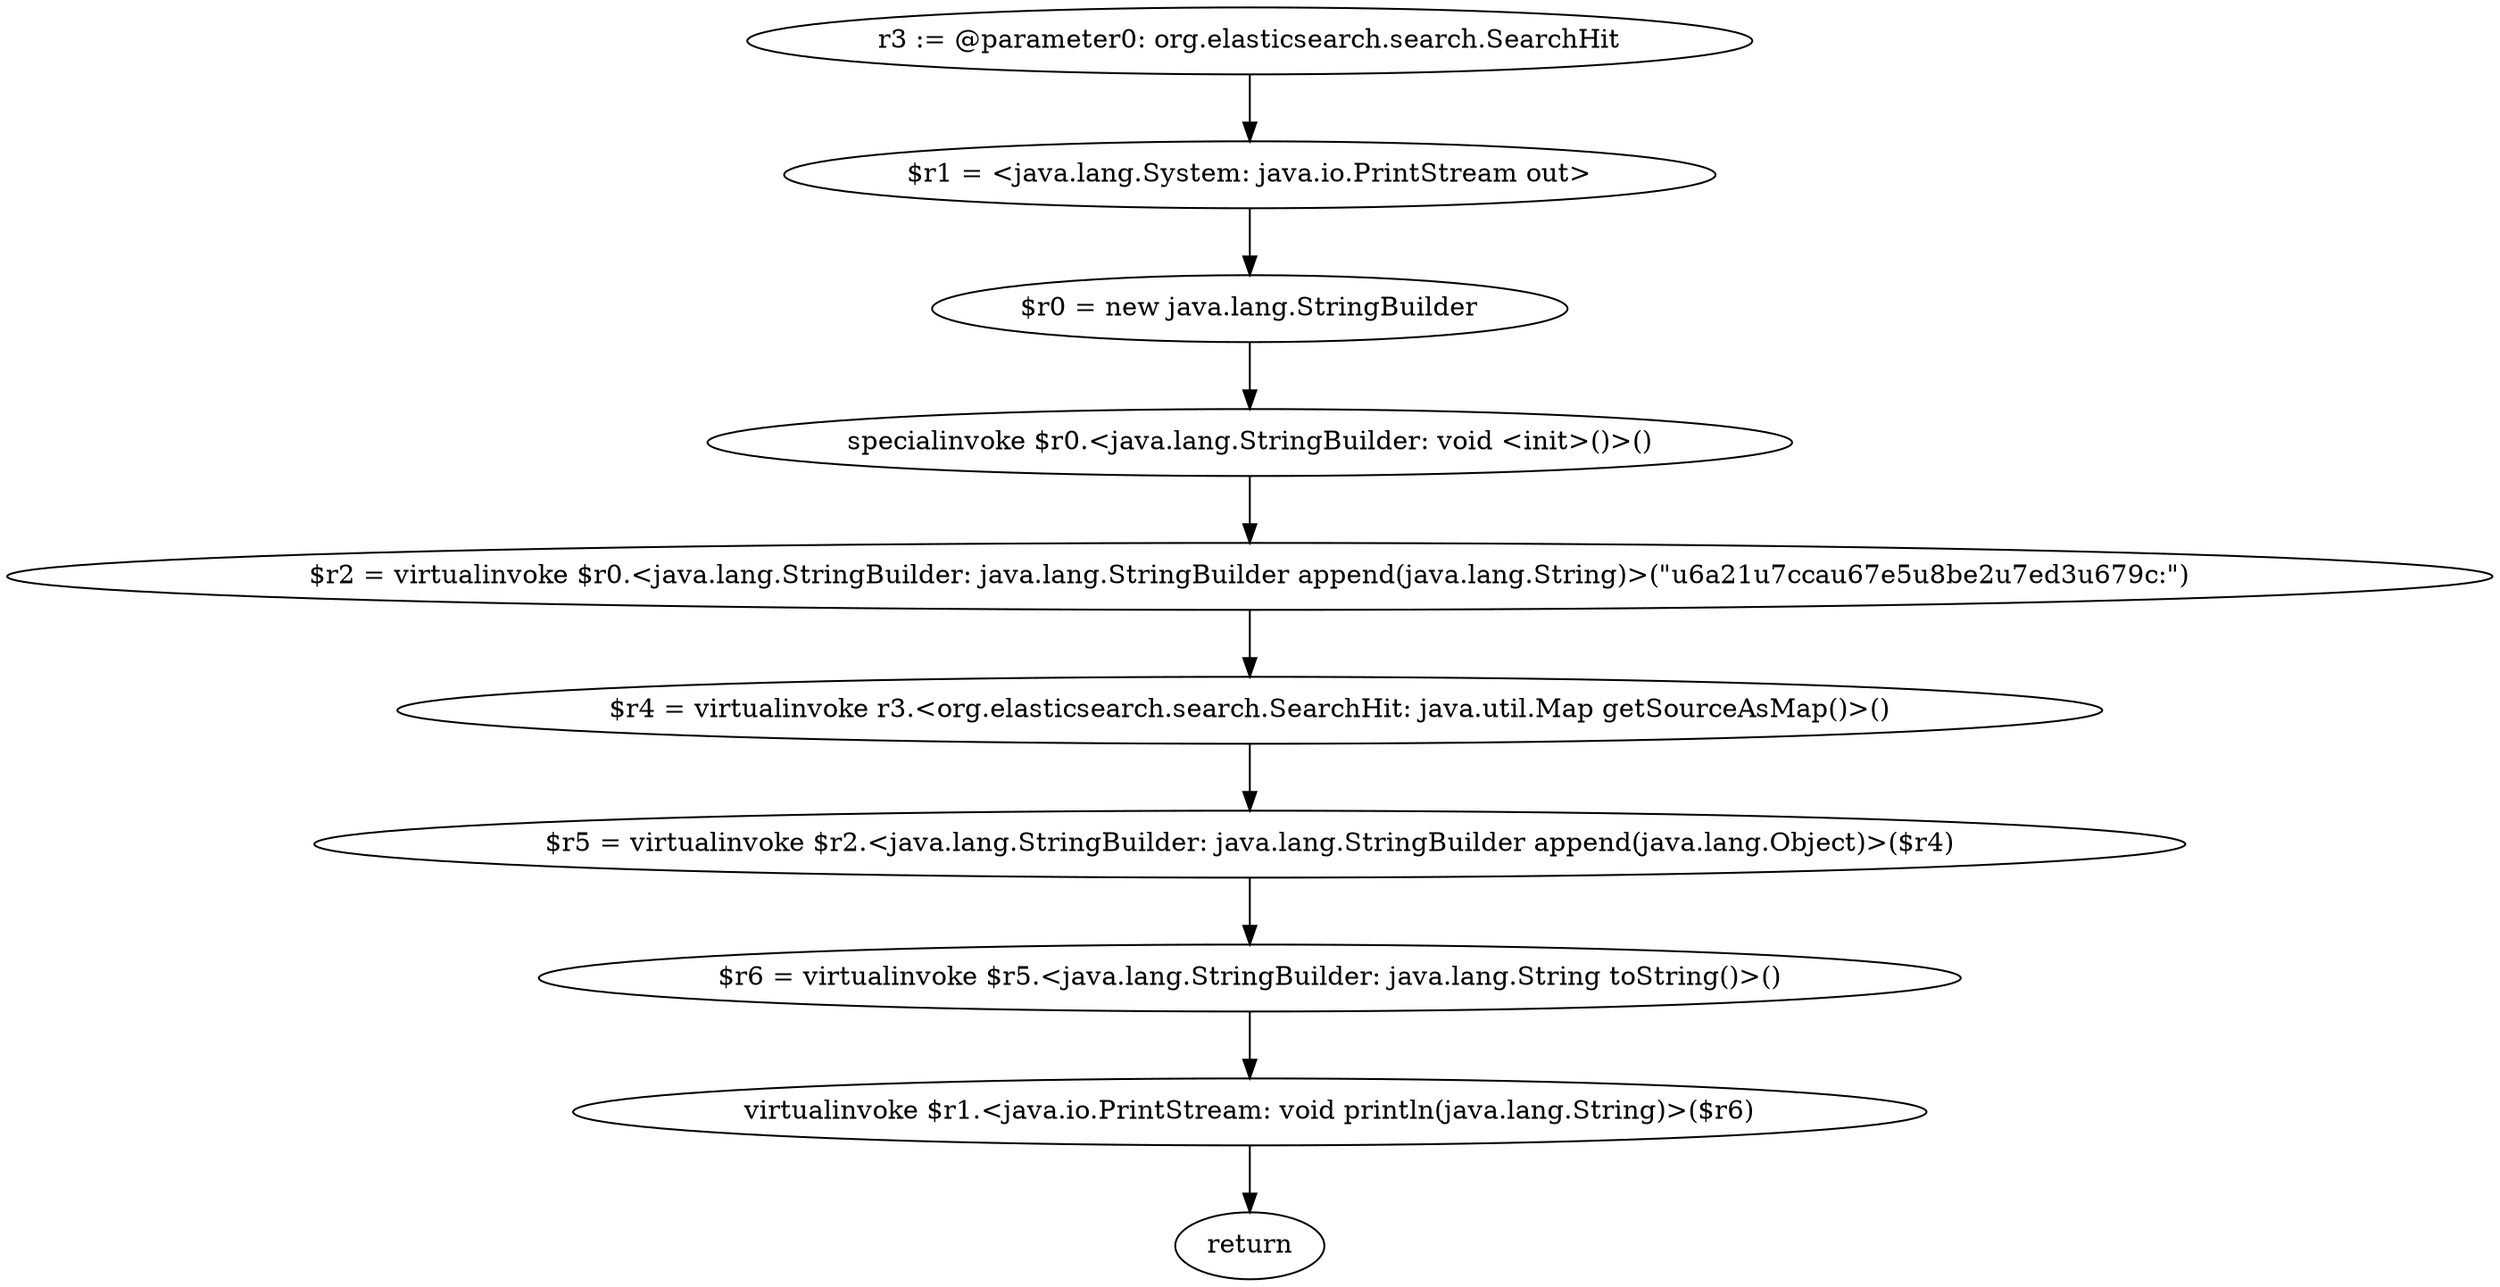 digraph "unitGraph" {
    "r3 := @parameter0: org.elasticsearch.search.SearchHit"
    "$r1 = <java.lang.System: java.io.PrintStream out>"
    "$r0 = new java.lang.StringBuilder"
    "specialinvoke $r0.<java.lang.StringBuilder: void <init>()>()"
    "$r2 = virtualinvoke $r0.<java.lang.StringBuilder: java.lang.StringBuilder append(java.lang.String)>(\"\u6a21\u7cca\u67e5\u8be2\u7ed3\u679c:\")"
    "$r4 = virtualinvoke r3.<org.elasticsearch.search.SearchHit: java.util.Map getSourceAsMap()>()"
    "$r5 = virtualinvoke $r2.<java.lang.StringBuilder: java.lang.StringBuilder append(java.lang.Object)>($r4)"
    "$r6 = virtualinvoke $r5.<java.lang.StringBuilder: java.lang.String toString()>()"
    "virtualinvoke $r1.<java.io.PrintStream: void println(java.lang.String)>($r6)"
    "return"
    "r3 := @parameter0: org.elasticsearch.search.SearchHit"->"$r1 = <java.lang.System: java.io.PrintStream out>";
    "$r1 = <java.lang.System: java.io.PrintStream out>"->"$r0 = new java.lang.StringBuilder";
    "$r0 = new java.lang.StringBuilder"->"specialinvoke $r0.<java.lang.StringBuilder: void <init>()>()";
    "specialinvoke $r0.<java.lang.StringBuilder: void <init>()>()"->"$r2 = virtualinvoke $r0.<java.lang.StringBuilder: java.lang.StringBuilder append(java.lang.String)>(\"\u6a21\u7cca\u67e5\u8be2\u7ed3\u679c:\")";
    "$r2 = virtualinvoke $r0.<java.lang.StringBuilder: java.lang.StringBuilder append(java.lang.String)>(\"\u6a21\u7cca\u67e5\u8be2\u7ed3\u679c:\")"->"$r4 = virtualinvoke r3.<org.elasticsearch.search.SearchHit: java.util.Map getSourceAsMap()>()";
    "$r4 = virtualinvoke r3.<org.elasticsearch.search.SearchHit: java.util.Map getSourceAsMap()>()"->"$r5 = virtualinvoke $r2.<java.lang.StringBuilder: java.lang.StringBuilder append(java.lang.Object)>($r4)";
    "$r5 = virtualinvoke $r2.<java.lang.StringBuilder: java.lang.StringBuilder append(java.lang.Object)>($r4)"->"$r6 = virtualinvoke $r5.<java.lang.StringBuilder: java.lang.String toString()>()";
    "$r6 = virtualinvoke $r5.<java.lang.StringBuilder: java.lang.String toString()>()"->"virtualinvoke $r1.<java.io.PrintStream: void println(java.lang.String)>($r6)";
    "virtualinvoke $r1.<java.io.PrintStream: void println(java.lang.String)>($r6)"->"return";
}
